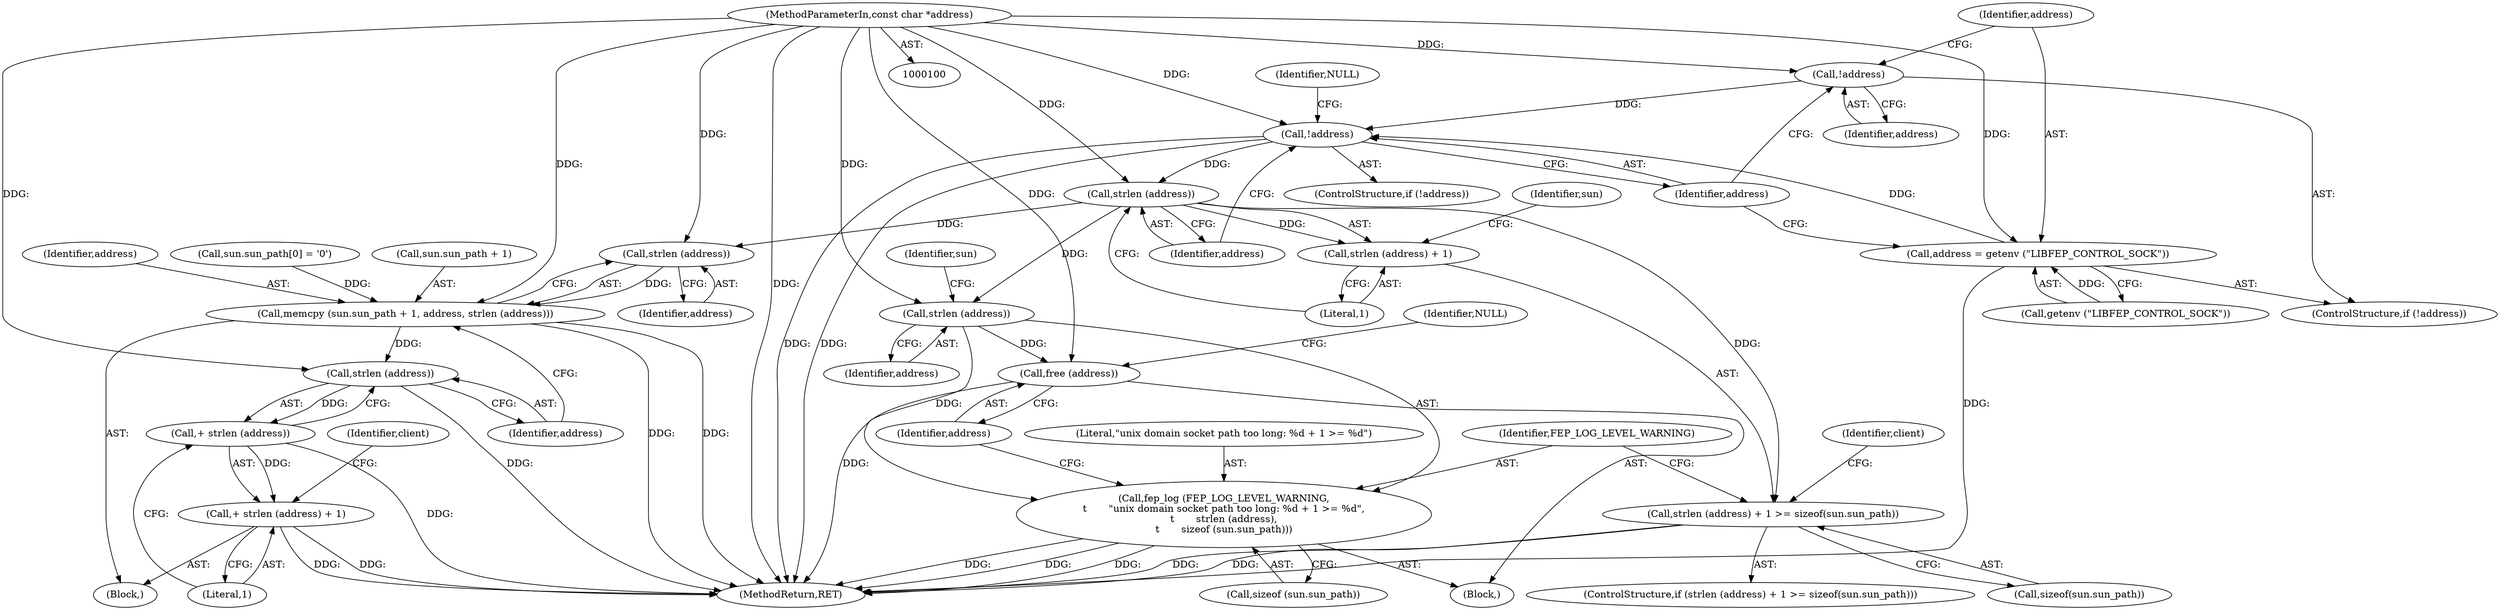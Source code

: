 digraph "1_libfep_293d9d3f_0@pointer" {
"1000101" [label="(MethodParameterIn,const char *address)"];
"1000108" [label="(Call,!address)"];
"1000115" [label="(Call,!address)"];
"1000122" [label="(Call,strlen (address))"];
"1000120" [label="(Call,strlen (address) + 1 >= sizeof(sun.sun_path))"];
"1000121" [label="(Call,strlen (address) + 1)"];
"1000133" [label="(Call,strlen (address))"];
"1000130" [label="(Call,fep_log (FEP_LOG_LEVEL_WARNING,\n\t       \"unix domain socket path too long: %d + 1 >= %d\",\n\t       strlen (address),\n\t       sizeof (sun.sun_path)))"];
"1000139" [label="(Call,free (address))"];
"1000183" [label="(Call,strlen (address))"];
"1000176" [label="(Call,memcpy (sun.sun_path + 1, address, strlen (address)))"];
"1000187" [label="(Call,strlen (address))"];
"1000186" [label="(Call,+ strlen (address))"];
"1000185" [label="(Call,+ strlen (address) + 1)"];
"1000110" [label="(Call,address = getenv (\"LIBFEP_CONTROL_SOCK\"))"];
"1000120" [label="(Call,strlen (address) + 1 >= sizeof(sun.sun_path))"];
"1000137" [label="(Identifier,sun)"];
"1000109" [label="(Identifier,address)"];
"1000124" [label="(Literal,1)"];
"1000176" [label="(Call,memcpy (sun.sun_path + 1, address, strlen (address)))"];
"1000121" [label="(Call,strlen (address) + 1)"];
"1000102" [label="(Block,)"];
"1000129" [label="(Block,)"];
"1000184" [label="(Identifier,address)"];
"1000122" [label="(Call,strlen (address))"];
"1000101" [label="(MethodParameterIn,const char *address)"];
"1000127" [label="(Identifier,sun)"];
"1000189" [label="(Literal,1)"];
"1000118" [label="(Identifier,NULL)"];
"1000177" [label="(Call,sun.sun_path + 1)"];
"1000192" [label="(Identifier,client)"];
"1000119" [label="(ControlStructure,if (strlen (address) + 1 >= sizeof(sun.sun_path)))"];
"1000112" [label="(Call,getenv (\"LIBFEP_CONTROL_SOCK\"))"];
"1000139" [label="(Call,free (address))"];
"1000125" [label="(Call,sizeof(sun.sun_path))"];
"1000182" [label="(Identifier,address)"];
"1000114" [label="(ControlStructure,if (!address))"];
"1000107" [label="(ControlStructure,if (!address))"];
"1000186" [label="(Call,+ strlen (address))"];
"1000115" [label="(Call,!address)"];
"1000131" [label="(Identifier,FEP_LOG_LEVEL_WARNING)"];
"1000132" [label="(Literal,\"unix domain socket path too long: %d + 1 >= %d\")"];
"1000188" [label="(Identifier,address)"];
"1000187" [label="(Call,strlen (address))"];
"1000123" [label="(Identifier,address)"];
"1000183" [label="(Call,strlen (address))"];
"1000116" [label="(Identifier,address)"];
"1000133" [label="(Call,strlen (address))"];
"1000111" [label="(Identifier,address)"];
"1000134" [label="(Identifier,address)"];
"1000169" [label="(Call,sun.sun_path[0] = '\0')"];
"1000140" [label="(Identifier,address)"];
"1000108" [label="(Call,!address)"];
"1000142" [label="(Identifier,NULL)"];
"1000135" [label="(Call,sizeof (sun.sun_path))"];
"1000235" [label="(MethodReturn,RET)"];
"1000130" [label="(Call,fep_log (FEP_LOG_LEVEL_WARNING,\n\t       \"unix domain socket path too long: %d + 1 >= %d\",\n\t       strlen (address),\n\t       sizeof (sun.sun_path)))"];
"1000185" [label="(Call,+ strlen (address) + 1)"];
"1000144" [label="(Identifier,client)"];
"1000110" [label="(Call,address = getenv (\"LIBFEP_CONTROL_SOCK\"))"];
"1000101" -> "1000100"  [label="AST: "];
"1000101" -> "1000235"  [label="DDG: "];
"1000101" -> "1000108"  [label="DDG: "];
"1000101" -> "1000110"  [label="DDG: "];
"1000101" -> "1000115"  [label="DDG: "];
"1000101" -> "1000122"  [label="DDG: "];
"1000101" -> "1000133"  [label="DDG: "];
"1000101" -> "1000139"  [label="DDG: "];
"1000101" -> "1000176"  [label="DDG: "];
"1000101" -> "1000183"  [label="DDG: "];
"1000101" -> "1000187"  [label="DDG: "];
"1000108" -> "1000107"  [label="AST: "];
"1000108" -> "1000109"  [label="CFG: "];
"1000109" -> "1000108"  [label="AST: "];
"1000111" -> "1000108"  [label="CFG: "];
"1000116" -> "1000108"  [label="CFG: "];
"1000108" -> "1000115"  [label="DDG: "];
"1000115" -> "1000114"  [label="AST: "];
"1000115" -> "1000116"  [label="CFG: "];
"1000116" -> "1000115"  [label="AST: "];
"1000118" -> "1000115"  [label="CFG: "];
"1000123" -> "1000115"  [label="CFG: "];
"1000115" -> "1000235"  [label="DDG: "];
"1000115" -> "1000235"  [label="DDG: "];
"1000110" -> "1000115"  [label="DDG: "];
"1000115" -> "1000122"  [label="DDG: "];
"1000122" -> "1000121"  [label="AST: "];
"1000122" -> "1000123"  [label="CFG: "];
"1000123" -> "1000122"  [label="AST: "];
"1000124" -> "1000122"  [label="CFG: "];
"1000122" -> "1000120"  [label="DDG: "];
"1000122" -> "1000121"  [label="DDG: "];
"1000122" -> "1000133"  [label="DDG: "];
"1000122" -> "1000183"  [label="DDG: "];
"1000120" -> "1000119"  [label="AST: "];
"1000120" -> "1000125"  [label="CFG: "];
"1000121" -> "1000120"  [label="AST: "];
"1000125" -> "1000120"  [label="AST: "];
"1000131" -> "1000120"  [label="CFG: "];
"1000144" -> "1000120"  [label="CFG: "];
"1000120" -> "1000235"  [label="DDG: "];
"1000120" -> "1000235"  [label="DDG: "];
"1000121" -> "1000124"  [label="CFG: "];
"1000124" -> "1000121"  [label="AST: "];
"1000127" -> "1000121"  [label="CFG: "];
"1000133" -> "1000130"  [label="AST: "];
"1000133" -> "1000134"  [label="CFG: "];
"1000134" -> "1000133"  [label="AST: "];
"1000137" -> "1000133"  [label="CFG: "];
"1000133" -> "1000130"  [label="DDG: "];
"1000133" -> "1000139"  [label="DDG: "];
"1000130" -> "1000129"  [label="AST: "];
"1000130" -> "1000135"  [label="CFG: "];
"1000131" -> "1000130"  [label="AST: "];
"1000132" -> "1000130"  [label="AST: "];
"1000135" -> "1000130"  [label="AST: "];
"1000140" -> "1000130"  [label="CFG: "];
"1000130" -> "1000235"  [label="DDG: "];
"1000130" -> "1000235"  [label="DDG: "];
"1000130" -> "1000235"  [label="DDG: "];
"1000139" -> "1000129"  [label="AST: "];
"1000139" -> "1000140"  [label="CFG: "];
"1000140" -> "1000139"  [label="AST: "];
"1000142" -> "1000139"  [label="CFG: "];
"1000139" -> "1000235"  [label="DDG: "];
"1000183" -> "1000176"  [label="AST: "];
"1000183" -> "1000184"  [label="CFG: "];
"1000184" -> "1000183"  [label="AST: "];
"1000176" -> "1000183"  [label="CFG: "];
"1000183" -> "1000176"  [label="DDG: "];
"1000176" -> "1000102"  [label="AST: "];
"1000177" -> "1000176"  [label="AST: "];
"1000182" -> "1000176"  [label="AST: "];
"1000188" -> "1000176"  [label="CFG: "];
"1000176" -> "1000235"  [label="DDG: "];
"1000176" -> "1000235"  [label="DDG: "];
"1000169" -> "1000176"  [label="DDG: "];
"1000176" -> "1000187"  [label="DDG: "];
"1000187" -> "1000186"  [label="AST: "];
"1000187" -> "1000188"  [label="CFG: "];
"1000188" -> "1000187"  [label="AST: "];
"1000186" -> "1000187"  [label="CFG: "];
"1000187" -> "1000235"  [label="DDG: "];
"1000187" -> "1000186"  [label="DDG: "];
"1000186" -> "1000185"  [label="AST: "];
"1000189" -> "1000186"  [label="CFG: "];
"1000186" -> "1000235"  [label="DDG: "];
"1000186" -> "1000185"  [label="DDG: "];
"1000185" -> "1000102"  [label="AST: "];
"1000185" -> "1000189"  [label="CFG: "];
"1000189" -> "1000185"  [label="AST: "];
"1000192" -> "1000185"  [label="CFG: "];
"1000185" -> "1000235"  [label="DDG: "];
"1000185" -> "1000235"  [label="DDG: "];
"1000110" -> "1000107"  [label="AST: "];
"1000110" -> "1000112"  [label="CFG: "];
"1000111" -> "1000110"  [label="AST: "];
"1000112" -> "1000110"  [label="AST: "];
"1000116" -> "1000110"  [label="CFG: "];
"1000110" -> "1000235"  [label="DDG: "];
"1000112" -> "1000110"  [label="DDG: "];
}
